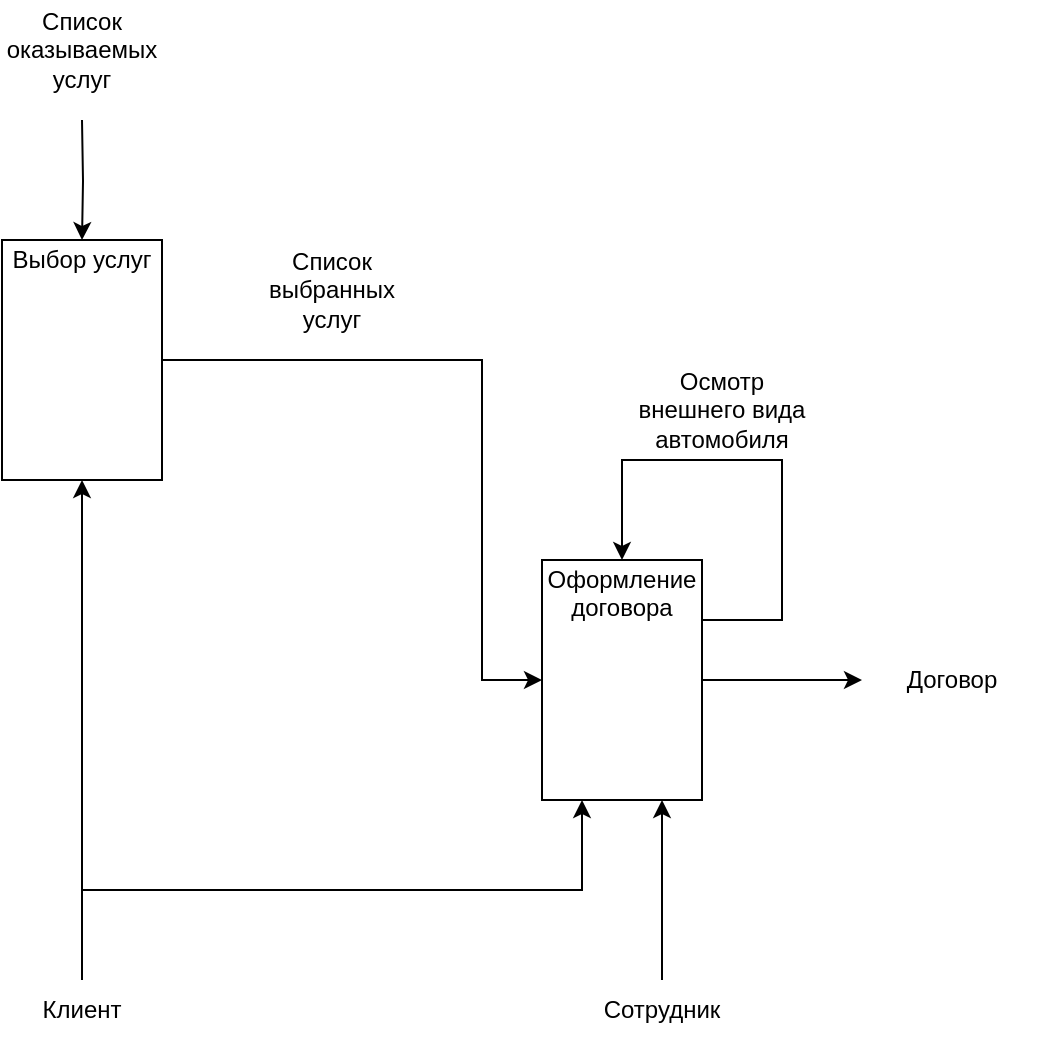 <mxfile version="22.0.5" type="github">
  <diagram name="Страница — 1" id="DNMvd5dhDP0ZgoRwr1V2">
    <mxGraphModel dx="1050" dy="662" grid="1" gridSize="10" guides="1" tooltips="1" connect="1" arrows="1" fold="1" page="1" pageScale="1" pageWidth="827" pageHeight="1169" math="0" shadow="0">
      <root>
        <mxCell id="0" />
        <mxCell id="1" parent="0" />
        <mxCell id="Nxfk1sZs_a-9amDQE3Ci-2" style="edgeStyle=orthogonalEdgeStyle;rounded=0;orthogonalLoop=1;jettySize=auto;html=1;exitX=1;exitY=0.5;exitDx=0;exitDy=0;entryX=0;entryY=0.5;entryDx=0;entryDy=0;" parent="1" source="37RLYazfFerKv1l8wogr-28" target="37RLYazfFerKv1l8wogr-29" edge="1">
          <mxGeometry relative="1" as="geometry">
            <Array as="points">
              <mxPoint x="440" y="260" />
              <mxPoint x="440" y="420" />
            </Array>
          </mxGeometry>
        </mxCell>
        <mxCell id="37RLYazfFerKv1l8wogr-28" value="Выбор услуг&lt;br&gt;&lt;br&gt;&lt;br&gt;&lt;br&gt;&lt;br&gt;&lt;br&gt;&lt;br&gt;&lt;div style=&quot;text-align: right;&quot;&gt;&lt;br&gt;&lt;/div&gt;" style="rounded=0;whiteSpace=wrap;html=1;" parent="1" vertex="1">
          <mxGeometry x="200" y="200" width="80" height="120" as="geometry" />
        </mxCell>
        <mxCell id="Nxfk1sZs_a-9amDQE3Ci-7" style="edgeStyle=orthogonalEdgeStyle;rounded=0;orthogonalLoop=1;jettySize=auto;html=1;exitX=1;exitY=0.5;exitDx=0;exitDy=0;entryX=0;entryY=0.5;entryDx=0;entryDy=0;" parent="1" source="37RLYazfFerKv1l8wogr-29" target="Nxfk1sZs_a-9amDQE3Ci-5" edge="1">
          <mxGeometry relative="1" as="geometry" />
        </mxCell>
        <mxCell id="37RLYazfFerKv1l8wogr-29" value="Оформление договора&lt;br&gt;&lt;br&gt;&lt;br&gt;&lt;br&gt;&lt;br&gt;&lt;br&gt;&lt;div style=&quot;text-align: right;&quot;&gt;&lt;br&gt;&lt;/div&gt;" style="rounded=0;whiteSpace=wrap;html=1;" parent="1" vertex="1">
          <mxGeometry x="470" y="360" width="80" height="120" as="geometry" />
        </mxCell>
        <mxCell id="Nxfk1sZs_a-9amDQE3Ci-9" style="edgeStyle=orthogonalEdgeStyle;rounded=0;orthogonalLoop=1;jettySize=auto;html=1;exitX=0.5;exitY=1;exitDx=0;exitDy=0;entryX=0.5;entryY=0;entryDx=0;entryDy=0;" parent="1" target="37RLYazfFerKv1l8wogr-28" edge="1">
          <mxGeometry relative="1" as="geometry">
            <mxPoint x="240" y="140" as="sourcePoint" />
          </mxGeometry>
        </mxCell>
        <mxCell id="37RLYazfFerKv1l8wogr-33" value="Список оказываемых услуг" style="text;html=1;strokeColor=none;fillColor=none;align=center;verticalAlign=middle;whiteSpace=wrap;rounded=0;" parent="1" vertex="1">
          <mxGeometry x="200" y="80" width="80" height="50" as="geometry" />
        </mxCell>
        <mxCell id="Nxfk1sZs_a-9amDQE3Ci-3" value="Список выбранных услуг" style="text;html=1;strokeColor=none;fillColor=none;align=center;verticalAlign=middle;whiteSpace=wrap;rounded=0;" parent="1" vertex="1">
          <mxGeometry x="320" y="200" width="90" height="50" as="geometry" />
        </mxCell>
        <mxCell id="Nxfk1sZs_a-9amDQE3Ci-5" value="Договор" style="text;html=1;strokeColor=none;fillColor=none;align=center;verticalAlign=middle;whiteSpace=wrap;rounded=0;" parent="1" vertex="1">
          <mxGeometry x="630" y="395" width="90" height="50" as="geometry" />
        </mxCell>
        <mxCell id="Nxfk1sZs_a-9amDQE3Ci-10" style="edgeStyle=orthogonalEdgeStyle;rounded=0;orthogonalLoop=1;jettySize=auto;html=1;exitX=0.5;exitY=0;exitDx=0;exitDy=0;entryX=0.5;entryY=1;entryDx=0;entryDy=0;" parent="1" source="Nxfk1sZs_a-9amDQE3Ci-8" target="37RLYazfFerKv1l8wogr-28" edge="1">
          <mxGeometry relative="1" as="geometry" />
        </mxCell>
        <mxCell id="Nxfk1sZs_a-9amDQE3Ci-13" style="edgeStyle=orthogonalEdgeStyle;rounded=0;orthogonalLoop=1;jettySize=auto;html=1;exitX=0.5;exitY=0;exitDx=0;exitDy=0;entryX=0.25;entryY=1;entryDx=0;entryDy=0;" parent="1" source="Nxfk1sZs_a-9amDQE3Ci-8" target="37RLYazfFerKv1l8wogr-29" edge="1">
          <mxGeometry relative="1" as="geometry" />
        </mxCell>
        <mxCell id="Nxfk1sZs_a-9amDQE3Ci-8" value="Клиент" style="text;html=1;strokeColor=none;fillColor=none;align=center;verticalAlign=middle;whiteSpace=wrap;rounded=0;" parent="1" vertex="1">
          <mxGeometry x="215" y="570" width="50" height="30" as="geometry" />
        </mxCell>
        <mxCell id="Nxfk1sZs_a-9amDQE3Ci-14" style="edgeStyle=orthogonalEdgeStyle;rounded=0;orthogonalLoop=1;jettySize=auto;html=1;exitX=0.5;exitY=0;exitDx=0;exitDy=0;entryX=0.75;entryY=1;entryDx=0;entryDy=0;" parent="1" source="Nxfk1sZs_a-9amDQE3Ci-12" target="37RLYazfFerKv1l8wogr-29" edge="1">
          <mxGeometry relative="1" as="geometry">
            <Array as="points">
              <mxPoint x="530" y="540" />
              <mxPoint x="530" y="540" />
            </Array>
          </mxGeometry>
        </mxCell>
        <mxCell id="Nxfk1sZs_a-9amDQE3Ci-12" value="Сотрудник" style="text;html=1;strokeColor=none;fillColor=none;align=center;verticalAlign=middle;whiteSpace=wrap;rounded=0;" parent="1" vertex="1">
          <mxGeometry x="500" y="570" width="60" height="30" as="geometry" />
        </mxCell>
        <mxCell id="__AcmqjZGMl9xw71a7BO-1" value="Осмотр&lt;br&gt;внешнего вида автомобиля" style="text;html=1;strokeColor=none;fillColor=none;align=center;verticalAlign=middle;whiteSpace=wrap;rounded=0;" vertex="1" parent="1">
          <mxGeometry x="510" y="260" width="100" height="50" as="geometry" />
        </mxCell>
        <mxCell id="__AcmqjZGMl9xw71a7BO-2" style="edgeStyle=orthogonalEdgeStyle;rounded=0;orthogonalLoop=1;jettySize=auto;html=1;exitX=1;exitY=0.25;exitDx=0;exitDy=0;entryX=0.5;entryY=0;entryDx=0;entryDy=0;" edge="1" parent="1" source="37RLYazfFerKv1l8wogr-29" target="37RLYazfFerKv1l8wogr-29">
          <mxGeometry relative="1" as="geometry">
            <Array as="points">
              <mxPoint x="590" y="390" />
              <mxPoint x="590" y="310" />
              <mxPoint x="510" y="310" />
            </Array>
          </mxGeometry>
        </mxCell>
      </root>
    </mxGraphModel>
  </diagram>
</mxfile>
